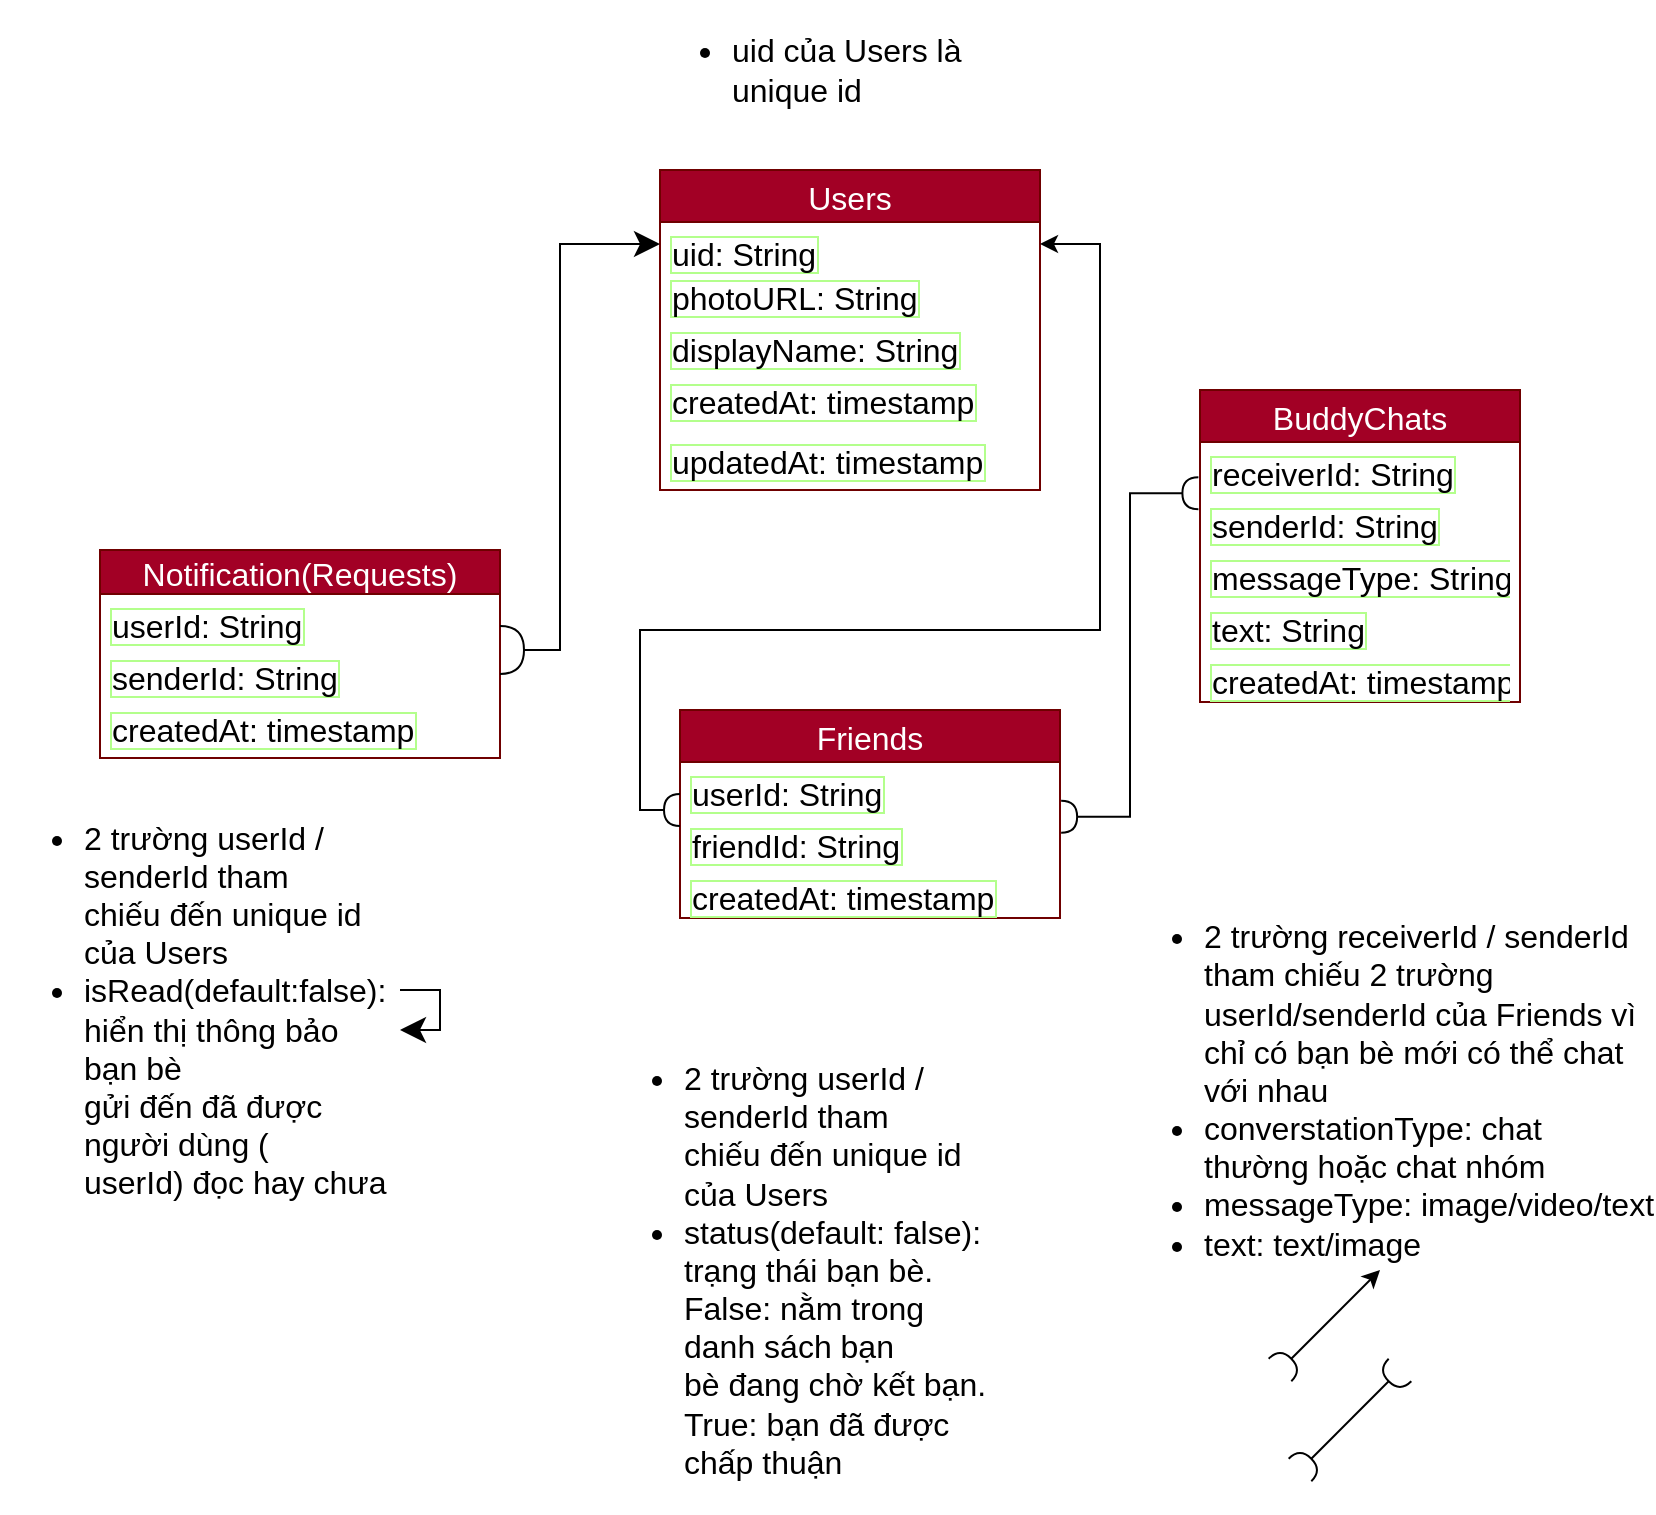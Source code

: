 <mxfile version="13.1.3">
    <diagram id="6hGFLwfOUW9BJ-s0fimq" name="Page-1">
        <mxGraphModel dx="1417" dy="824" grid="1" gridSize="10" guides="1" tooltips="1" connect="1" arrows="1" fold="1" page="1" pageScale="1" pageWidth="1169" pageHeight="827" background="#ffffff" math="0" shadow="0">
            <root>
                <mxCell id="0"/>
                <mxCell id="1" parent="0"/>
                <mxCell id="2" value="Users" style="swimlane;fontStyle=0;childLayout=stackLayout;horizontal=1;startSize=26;horizontalStack=0;resizeParent=1;resizeParentMax=0;resizeLast=0;collapsible=1;marginBottom=0;align=center;fontSize=16;fontColor=#ffffff;labelBackgroundColor=none;fillColor=#a20025;strokeColor=#6F0000;" parent="1" vertex="1">
                    <mxGeometry x="330" y="90" width="190" height="160" as="geometry">
                        <mxRectangle x="350" y="90" width="70" height="26" as="alternateBounds"/>
                    </mxGeometry>
                </mxCell>
                <mxCell id="14" value="uid: String" style="text;strokeColor=none;fillColor=none;spacingLeft=4;spacingRight=4;overflow=hidden;rotatable=0;points=[[0,0.5],[1,0.5]];portConstraint=eastwest;fontSize=16;labelBorderColor=#B3FF8C;fontColor=#000000;labelBackgroundColor=none;" parent="2" vertex="1">
                    <mxGeometry y="26" width="190" height="22" as="geometry"/>
                </mxCell>
                <mxCell id="4" value="photoURL: String" style="text;strokeColor=none;fillColor=none;spacingLeft=4;spacingRight=4;overflow=hidden;rotatable=0;points=[[0,0.5],[1,0.5]];portConstraint=eastwest;fontSize=16;labelBorderColor=#B3FF8C;fontColor=#000000;labelBackgroundColor=none;" parent="2" vertex="1">
                    <mxGeometry y="48" width="190" height="26" as="geometry"/>
                </mxCell>
                <mxCell id="3" value="displayName: String" style="text;strokeColor=none;fillColor=none;spacingLeft=4;spacingRight=4;overflow=hidden;rotatable=0;points=[[0,0.5],[1,0.5]];portConstraint=eastwest;fontSize=16;labelBorderColor=#B3FF8C;fontColor=#000000;labelBackgroundColor=none;" parent="2" vertex="1">
                    <mxGeometry y="74" width="190" height="26" as="geometry"/>
                </mxCell>
                <mxCell id="5" value="createdAt: timestamp" style="text;strokeColor=none;fillColor=none;spacingLeft=4;spacingRight=4;overflow=hidden;rotatable=0;points=[[0,0.5],[1,0.5]];portConstraint=eastwest;fontSize=16;labelBorderColor=#B3FF8C;fontColor=#000000;labelBackgroundColor=none;" parent="2" vertex="1">
                    <mxGeometry y="100" width="190" height="30" as="geometry"/>
                </mxCell>
                <mxCell id="15" value="updatedAt: timestamp" style="text;strokeColor=none;fillColor=none;spacingLeft=4;spacingRight=4;overflow=hidden;rotatable=0;points=[[0,0.5],[1,0.5]];portConstraint=eastwest;fontSize=16;labelBorderColor=#B3FF8C;fontColor=#000000;labelBackgroundColor=none;" parent="2" vertex="1">
                    <mxGeometry y="130" width="190" height="30" as="geometry"/>
                </mxCell>
                <mxCell id="17" value="Friends" style="swimlane;fontStyle=0;childLayout=stackLayout;horizontal=1;startSize=26;horizontalStack=0;resizeParent=1;resizeParentMax=0;resizeLast=0;collapsible=1;marginBottom=0;align=center;fontSize=16;fontColor=#ffffff;labelBackgroundColor=none;fillColor=#a20025;strokeColor=#6F0000;" parent="1" vertex="1">
                    <mxGeometry x="340" y="360" width="190" height="104" as="geometry"/>
                </mxCell>
                <mxCell id="18" value="userId: String" style="text;strokeColor=none;fillColor=none;spacingLeft=4;spacingRight=4;overflow=hidden;rotatable=0;points=[[0,0.5],[1,0.5]];portConstraint=eastwest;fontSize=16;labelBorderColor=#B3FF8C;fontColor=#000000;labelBackgroundColor=none;" parent="17" vertex="1">
                    <mxGeometry y="26" width="190" height="26" as="geometry"/>
                </mxCell>
                <mxCell id="19" value="friendId: String" style="text;strokeColor=none;fillColor=none;spacingLeft=4;spacingRight=4;overflow=hidden;rotatable=0;points=[[0,0.5],[1,0.5]];portConstraint=eastwest;fontSize=16;labelBorderColor=#B3FF8C;fontColor=#000000;labelBackgroundColor=none;" parent="17" vertex="1">
                    <mxGeometry y="52" width="190" height="26" as="geometry"/>
                </mxCell>
                <mxCell id="27" value="createdAt: timestamp" style="text;strokeColor=none;fillColor=none;spacingLeft=4;spacingRight=4;overflow=hidden;rotatable=0;points=[[0,0.5],[1,0.5]];portConstraint=eastwest;fontSize=16;labelBorderColor=#B3FF8C;fontColor=#000000;labelBackgroundColor=none;" parent="17" vertex="1">
                    <mxGeometry y="78" width="190" height="26" as="geometry"/>
                </mxCell>
                <mxCell id="36" value="BuddyChats" style="swimlane;fontStyle=0;childLayout=stackLayout;horizontal=1;startSize=26;horizontalStack=0;resizeParent=1;resizeParentMax=0;resizeLast=0;collapsible=1;marginBottom=0;align=center;fontSize=16;fontColor=#ffffff;labelBackgroundColor=none;fillColor=#a20025;strokeColor=#6F0000;" parent="1" vertex="1">
                    <mxGeometry x="600" y="200" width="160" height="156" as="geometry"/>
                </mxCell>
                <mxCell id="37" value="receiverId: String" style="text;strokeColor=none;fillColor=none;spacingLeft=4;spacingRight=4;overflow=hidden;rotatable=0;points=[[0,0.5],[1,0.5]];portConstraint=eastwest;fontSize=16;labelBorderColor=#B3FF8C;fontColor=#000000;labelBackgroundColor=none;" parent="36" vertex="1">
                    <mxGeometry y="26" width="160" height="26" as="geometry"/>
                </mxCell>
                <mxCell id="38" value="senderId: String" style="text;strokeColor=none;fillColor=none;spacingLeft=4;spacingRight=4;overflow=hidden;rotatable=0;points=[[0,0.5],[1,0.5]];portConstraint=eastwest;fontSize=16;labelBorderColor=#B3FF8C;fontColor=#000000;labelBackgroundColor=none;" parent="36" vertex="1">
                    <mxGeometry y="52" width="160" height="26" as="geometry"/>
                </mxCell>
                <mxCell id="40" value="messageType: String" style="text;strokeColor=none;fillColor=none;spacingLeft=4;spacingRight=4;overflow=hidden;rotatable=0;points=[[0,0.5],[1,0.5]];portConstraint=eastwest;fontSize=16;labelBorderColor=#B3FF8C;fontColor=#000000;labelBackgroundColor=none;" parent="36" vertex="1">
                    <mxGeometry y="78" width="160" height="26" as="geometry"/>
                </mxCell>
                <mxCell id="41" value="text: String" style="text;strokeColor=none;fillColor=none;spacingLeft=4;spacingRight=4;overflow=hidden;rotatable=0;points=[[0,0.5],[1,0.5]];portConstraint=eastwest;fontSize=16;labelBorderColor=#B3FF8C;fontColor=#000000;labelBackgroundColor=none;" parent="36" vertex="1">
                    <mxGeometry y="104" width="160" height="26" as="geometry"/>
                </mxCell>
                <mxCell id="42" value="createdAt: timestamp" style="text;strokeColor=none;fillColor=none;spacingLeft=4;spacingRight=4;overflow=hidden;rotatable=0;points=[[0,0.5],[1,0.5]];portConstraint=eastwest;fontSize=16;labelBorderColor=#B3FF8C;fontColor=#000000;labelBackgroundColor=none;" parent="36" vertex="1">
                    <mxGeometry y="130" width="160" height="26" as="geometry"/>
                </mxCell>
                <mxCell id="7" value="Notification(Requests)" style="swimlane;fontStyle=0;childLayout=stackLayout;horizontal=1;startSize=22;horizontalStack=0;resizeParent=1;resizeParentMax=0;resizeLast=0;collapsible=1;marginBottom=0;align=center;fontSize=16;fontColor=#ffffff;labelBackgroundColor=none;fillColor=#a20025;strokeColor=#6F0000;" parent="1" vertex="1">
                    <mxGeometry x="50" y="280" width="200" height="104" as="geometry"/>
                </mxCell>
                <mxCell id="29" value="userId: String" style="text;strokeColor=none;fillColor=none;spacingLeft=4;spacingRight=4;overflow=hidden;rotatable=0;points=[[0,0.5],[1,0.5]];portConstraint=eastwest;fontSize=16;labelBorderColor=#B3FF8C;fontColor=#000000;labelBackgroundColor=none;" parent="7" vertex="1">
                    <mxGeometry y="22" width="200" height="26" as="geometry"/>
                </mxCell>
                <mxCell id="9" value="senderId: String" style="text;strokeColor=none;fillColor=none;spacingLeft=4;spacingRight=4;overflow=hidden;rotatable=0;points=[[0,0.5],[1,0.5]];portConstraint=eastwest;fontSize=16;labelBorderColor=#B3FF8C;fontColor=#000000;labelBackgroundColor=none;" parent="7" vertex="1">
                    <mxGeometry y="48" width="200" height="26" as="geometry"/>
                </mxCell>
                <mxCell id="23" value="createdAt: timestamp" style="text;strokeColor=none;fillColor=none;spacingLeft=4;spacingRight=4;overflow=hidden;rotatable=0;points=[[0,0.5],[1,0.5]];portConstraint=eastwest;fontSize=16;labelBorderColor=#B3FF8C;fontColor=#000000;labelBackgroundColor=none;" parent="7" vertex="1">
                    <mxGeometry y="74" width="200" height="30" as="geometry"/>
                </mxCell>
                <mxCell id="46" style="edgeStyle=orthogonalEdgeStyle;rounded=0;orthogonalLoop=1;jettySize=auto;html=1;entryX=0;entryY=0.5;entryDx=0;entryDy=0;startArrow=halfCircle;startFill=0;strokeColor=#000000;endSize=10;startSize=10;fontColor=#000000;labelBackgroundColor=none;fontSize=16;" parent="1" target="14" edge="1">
                    <mxGeometry relative="1" as="geometry">
                        <mxPoint x="300" y="160" as="targetPoint"/>
                        <mxPoint x="250" y="330" as="sourcePoint"/>
                        <Array as="points">
                            <mxPoint x="280" y="330"/>
                            <mxPoint x="280" y="127"/>
                        </Array>
                    </mxGeometry>
                </mxCell>
                <mxCell id="48" style="edgeStyle=orthogonalEdgeStyle;rounded=0;orthogonalLoop=1;jettySize=auto;html=1;endArrow=classic;endFill=1;entryX=1;entryY=0.5;entryDx=0;entryDy=0;startArrow=halfCircle;startFill=0;strokeColor=#000000;fontColor=#000000;labelBackgroundColor=none;fontSize=16;" parent="1" target="14" edge="1">
                    <mxGeometry relative="1" as="geometry">
                        <mxPoint x="550" y="190" as="targetPoint"/>
                        <mxPoint x="340" y="410" as="sourcePoint"/>
                        <Array as="points">
                            <mxPoint x="320" y="410"/>
                            <mxPoint x="320" y="320"/>
                            <mxPoint x="550" y="320"/>
                            <mxPoint x="550" y="127"/>
                        </Array>
                    </mxGeometry>
                </mxCell>
                <mxCell id="49" style="edgeStyle=orthogonalEdgeStyle;rounded=0;orthogonalLoop=1;jettySize=auto;html=1;endArrow=halfCircle;endFill=0;entryX=1.003;entryY=1.054;entryDx=0;entryDy=0;entryPerimeter=0;startArrow=halfCircle;startFill=0;exitX=-0.005;exitY=0.984;exitDx=0;exitDy=0;exitPerimeter=0;strokeColor=#000000;fontColor=#000000;labelBackgroundColor=none;fontSize=16;" parent="1" source="37" target="18" edge="1">
                    <mxGeometry relative="1" as="geometry">
                        <mxPoint x="540" y="410" as="targetPoint"/>
                        <Array as="points">
                            <mxPoint x="565" y="252"/>
                            <mxPoint x="565" y="413"/>
                        </Array>
                    </mxGeometry>
                </mxCell>
                <mxCell id="52" value="" style="endArrow=halfCircle;html=1;endFill=0;startArrow=halfCircle;startFill=0;fontColor=#000000;labelBackgroundColor=none;fontSize=16;" parent="1" edge="1">
                    <mxGeometry width="50" height="50" relative="1" as="geometry">
                        <mxPoint x="650" y="740" as="sourcePoint"/>
                        <mxPoint x="700" y="690" as="targetPoint"/>
                    </mxGeometry>
                </mxCell>
                <mxCell id="54" value="" style="endArrow=classic;html=1;endFill=1;startArrow=halfCircle;startFill=0;fontColor=#000000;labelBackgroundColor=none;fontSize=16;" parent="1" edge="1">
                    <mxGeometry width="50" height="50" relative="1" as="geometry">
                        <mxPoint x="640" y="690" as="sourcePoint"/>
                        <mxPoint x="690" y="640" as="targetPoint"/>
                    </mxGeometry>
                </mxCell>
                <mxCell id="57" value="&lt;ul style=&quot;font-size: 16px;&quot;&gt;&lt;li style=&quot;font-size: 16px;&quot;&gt;2 trường userId / senderId tham chiếu&amp;nbsp;đến unique id của Users&lt;/li&gt;&lt;li style=&quot;font-size: 16px;&quot;&gt;isRead(default:false): hiển thị thông bảo bạn bè gửi&amp;nbsp;đến&amp;nbsp;đã&amp;nbsp;được người dùng ( userId)&amp;nbsp;đọc hay chưa&lt;/li&gt;&lt;/ul&gt;" style="text;html=1;strokeColor=none;fillColor=none;align=left;verticalAlign=middle;whiteSpace=wrap;rounded=0;fontColor=#000000;labelBackgroundColor=none;fontSize=16;" parent="1" vertex="1">
                    <mxGeometry y="500" width="200" height="20" as="geometry"/>
                </mxCell>
                <mxCell id="58" value="&lt;ul style=&quot;font-size: 16px;&quot;&gt;&lt;li style=&quot;font-size: 16px;&quot;&gt;uid của Users là unique id&lt;/li&gt;&lt;/ul&gt;" style="text;html=1;strokeColor=none;fillColor=none;align=left;verticalAlign=middle;whiteSpace=wrap;rounded=0;fontColor=#000000;labelBackgroundColor=none;fontSize=16;" parent="1" vertex="1">
                    <mxGeometry x="324" y="30" width="180" height="20" as="geometry"/>
                </mxCell>
                <mxCell id="59" value="&lt;ul style=&quot;font-size: 16px;&quot;&gt;&lt;li style=&quot;font-size: 16px;&quot;&gt;2 trường userId / senderId tham chiếu&amp;nbsp;đến unique id của Users&lt;/li&gt;&lt;li style=&quot;font-size: 16px;&quot;&gt;status(default: false): trạng thái bạn bè. False: nằm trong danh sách bạn bè&amp;nbsp;đang chờ kết bạn. True: bạn&amp;nbsp;đã&amp;nbsp;được chấp thuận&lt;/li&gt;&lt;/ul&gt;" style="text;html=1;strokeColor=none;fillColor=none;align=left;verticalAlign=middle;whiteSpace=wrap;rounded=0;fontColor=#000000;labelBackgroundColor=none;fontSize=16;" parent="1" vertex="1">
                    <mxGeometry x="300" y="630" width="200" height="20" as="geometry"/>
                </mxCell>
                <mxCell id="60" value="&lt;ul style=&quot;font-size: 16px;&quot;&gt;&lt;li style=&quot;font-size: 16px;&quot;&gt;2 trường receiverId / senderId tham chiếu 2 trường userId/senderId của Friends vì chỉ có bạn bè mới có thể chat với nhau&lt;/li&gt;&lt;li style=&quot;font-size: 16px;&quot;&gt;converstationType: chat thường hoặc chat nhóm&lt;/li&gt;&lt;li style=&quot;font-size: 16px;&quot;&gt;messageType:&amp;nbsp;image/video/text&lt;/li&gt;&lt;li style=&quot;font-size: 16px;&quot;&gt;text: text/image&lt;/li&gt;&lt;/ul&gt;" style="text;html=1;strokeColor=none;fillColor=none;align=left;verticalAlign=middle;whiteSpace=wrap;rounded=0;fontColor=#000000;labelBackgroundColor=none;fontSize=16;" parent="1" vertex="1">
                    <mxGeometry x="560" y="540" width="200" height="20" as="geometry"/>
                </mxCell>
                <mxCell id="73" style="edgeStyle=orthogonalEdgeStyle;rounded=0;orthogonalLoop=1;jettySize=auto;html=1;labelBackgroundColor=none;startSize=10;endSize=10;strokeColor=#000000;fontSize=16;fontColor=#000000;" edge="1" parent="1" source="57" target="57">
                    <mxGeometry relative="1" as="geometry"/>
                </mxCell>
            </root>
        </mxGraphModel>
    </diagram>
</mxfile>